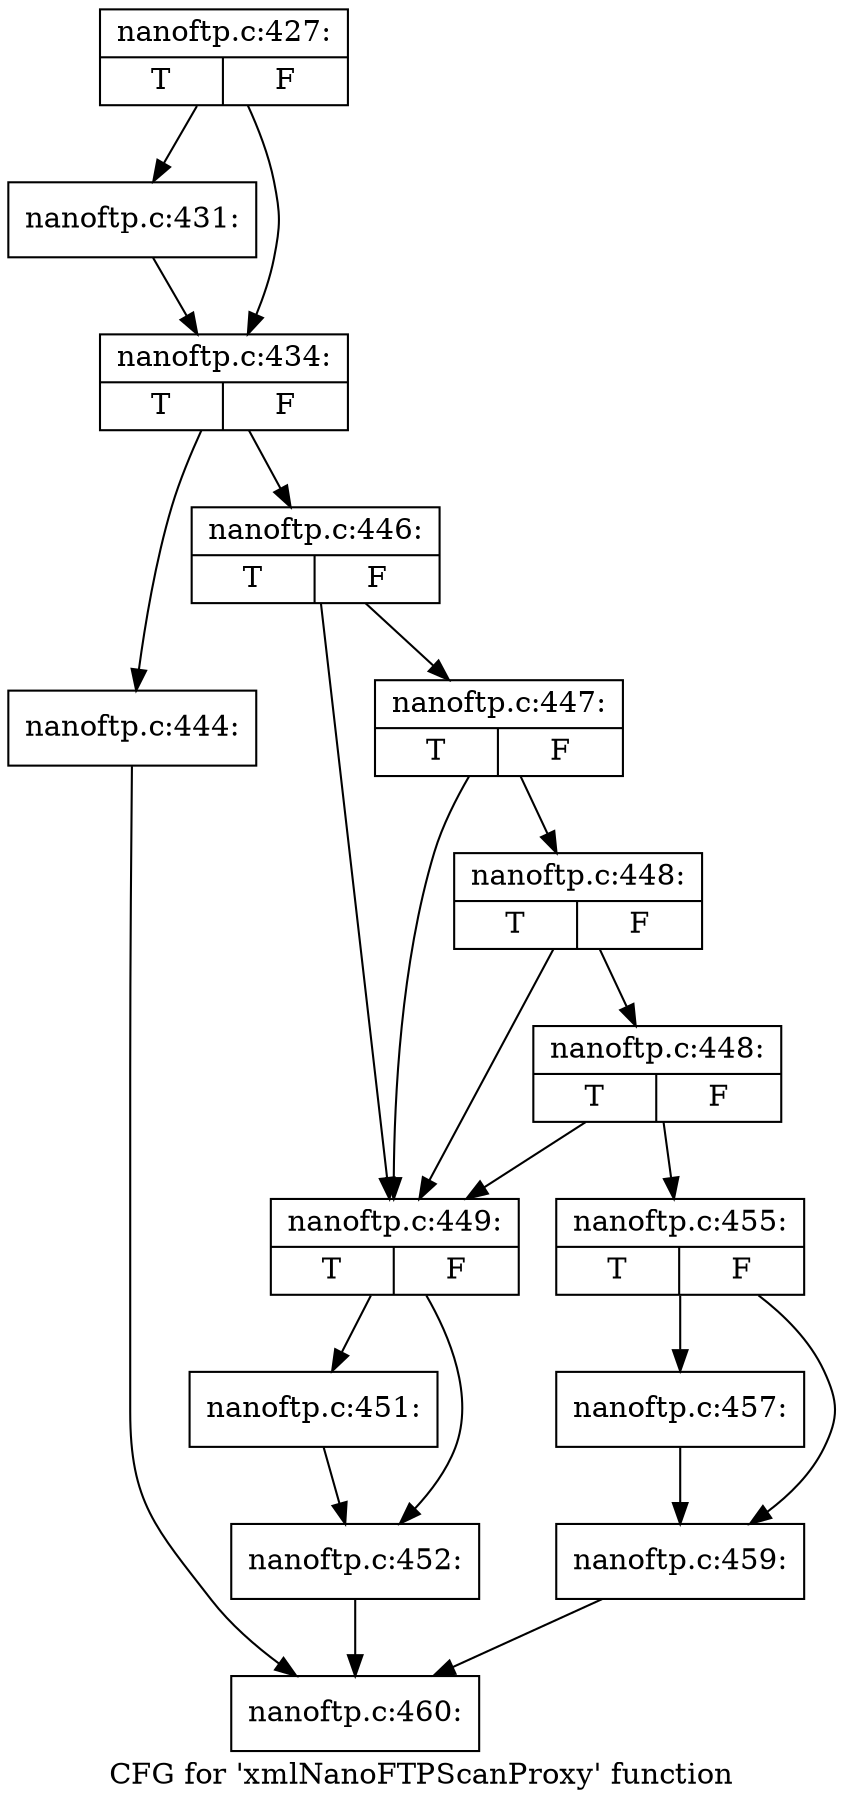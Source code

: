 digraph "CFG for 'xmlNanoFTPScanProxy' function" {
	label="CFG for 'xmlNanoFTPScanProxy' function";

	Node0x3e3cb20 [shape=record,label="{nanoftp.c:427:|{<s0>T|<s1>F}}"];
	Node0x3e3cb20 -> Node0x3e34c30;
	Node0x3e3cb20 -> Node0x3e3cf50;
	Node0x3e34c30 [shape=record,label="{nanoftp.c:431:}"];
	Node0x3e34c30 -> Node0x3e3cf50;
	Node0x3e3cf50 [shape=record,label="{nanoftp.c:434:|{<s0>T|<s1>F}}"];
	Node0x3e3cf50 -> Node0x3e4c860;
	Node0x3e3cf50 -> Node0x3e4c8b0;
	Node0x3e4c860 [shape=record,label="{nanoftp.c:444:}"];
	Node0x3e4c860 -> Node0x3e3d250;
	Node0x3e4c8b0 [shape=record,label="{nanoftp.c:446:|{<s0>T|<s1>F}}"];
	Node0x3e4c8b0 -> Node0x3e4ced0;
	Node0x3e4c8b0 -> Node0x3e4d070;
	Node0x3e4d070 [shape=record,label="{nanoftp.c:447:|{<s0>T|<s1>F}}"];
	Node0x3e4d070 -> Node0x3e4ced0;
	Node0x3e4d070 -> Node0x3e4cff0;
	Node0x3e4cff0 [shape=record,label="{nanoftp.c:448:|{<s0>T|<s1>F}}"];
	Node0x3e4cff0 -> Node0x3e4ced0;
	Node0x3e4cff0 -> Node0x3e4cf70;
	Node0x3e4cf70 [shape=record,label="{nanoftp.c:448:|{<s0>T|<s1>F}}"];
	Node0x3e4cf70 -> Node0x3e4ced0;
	Node0x3e4cf70 -> Node0x3e4cf20;
	Node0x3e4ced0 [shape=record,label="{nanoftp.c:449:|{<s0>T|<s1>F}}"];
	Node0x3e4ced0 -> Node0x3e5d430;
	Node0x3e4ced0 -> Node0x3e5d480;
	Node0x3e5d430 [shape=record,label="{nanoftp.c:451:}"];
	Node0x3e5d430 -> Node0x3e5d480;
	Node0x3e5d480 [shape=record,label="{nanoftp.c:452:}"];
	Node0x3e5d480 -> Node0x3e3d250;
	Node0x3e4cf20 [shape=record,label="{nanoftp.c:455:|{<s0>T|<s1>F}}"];
	Node0x3e4cf20 -> Node0x3e5de60;
	Node0x3e4cf20 -> Node0x3e5deb0;
	Node0x3e5de60 [shape=record,label="{nanoftp.c:457:}"];
	Node0x3e5de60 -> Node0x3e5deb0;
	Node0x3e5deb0 [shape=record,label="{nanoftp.c:459:}"];
	Node0x3e5deb0 -> Node0x3e3d250;
	Node0x3e3d250 [shape=record,label="{nanoftp.c:460:}"];
}
